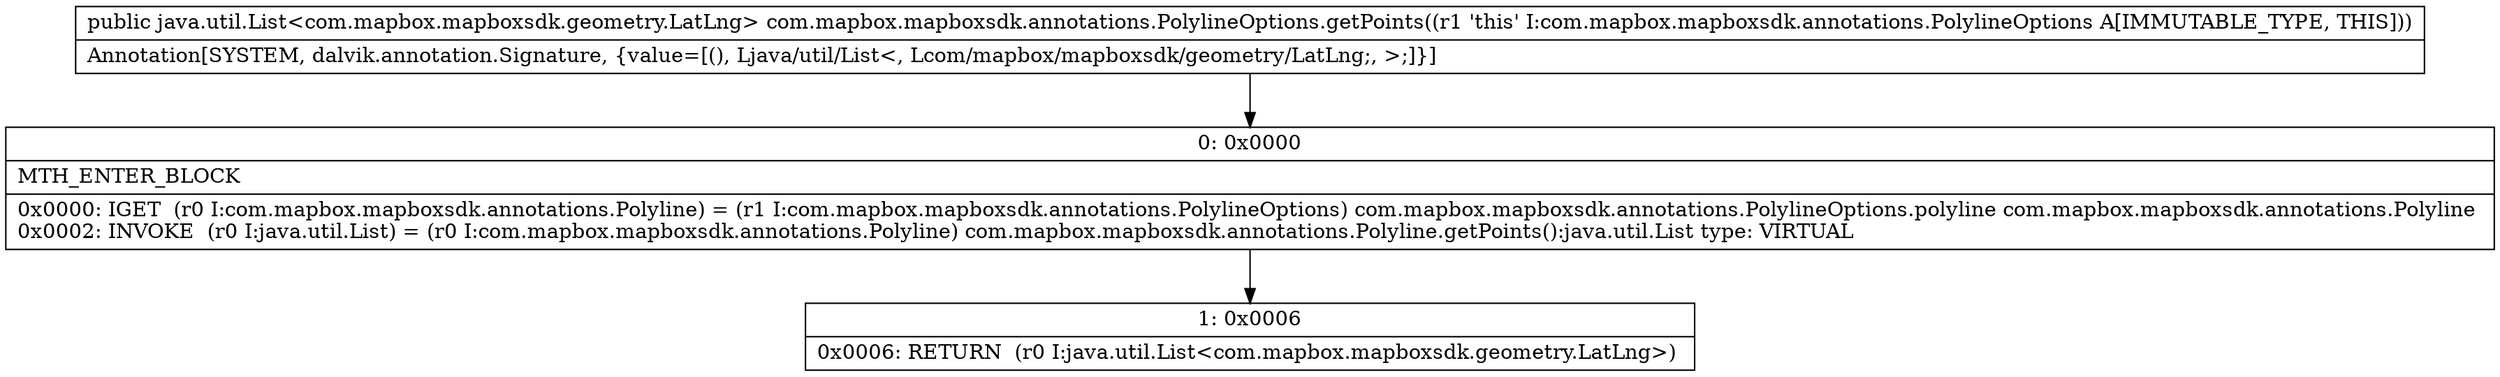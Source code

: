digraph "CFG forcom.mapbox.mapboxsdk.annotations.PolylineOptions.getPoints()Ljava\/util\/List;" {
Node_0 [shape=record,label="{0\:\ 0x0000|MTH_ENTER_BLOCK\l|0x0000: IGET  (r0 I:com.mapbox.mapboxsdk.annotations.Polyline) = (r1 I:com.mapbox.mapboxsdk.annotations.PolylineOptions) com.mapbox.mapboxsdk.annotations.PolylineOptions.polyline com.mapbox.mapboxsdk.annotations.Polyline \l0x0002: INVOKE  (r0 I:java.util.List) = (r0 I:com.mapbox.mapboxsdk.annotations.Polyline) com.mapbox.mapboxsdk.annotations.Polyline.getPoints():java.util.List type: VIRTUAL \l}"];
Node_1 [shape=record,label="{1\:\ 0x0006|0x0006: RETURN  (r0 I:java.util.List\<com.mapbox.mapboxsdk.geometry.LatLng\>) \l}"];
MethodNode[shape=record,label="{public java.util.List\<com.mapbox.mapboxsdk.geometry.LatLng\> com.mapbox.mapboxsdk.annotations.PolylineOptions.getPoints((r1 'this' I:com.mapbox.mapboxsdk.annotations.PolylineOptions A[IMMUTABLE_TYPE, THIS]))  | Annotation[SYSTEM, dalvik.annotation.Signature, \{value=[(), Ljava\/util\/List\<, Lcom\/mapbox\/mapboxsdk\/geometry\/LatLng;, \>;]\}]\l}"];
MethodNode -> Node_0;
Node_0 -> Node_1;
}

